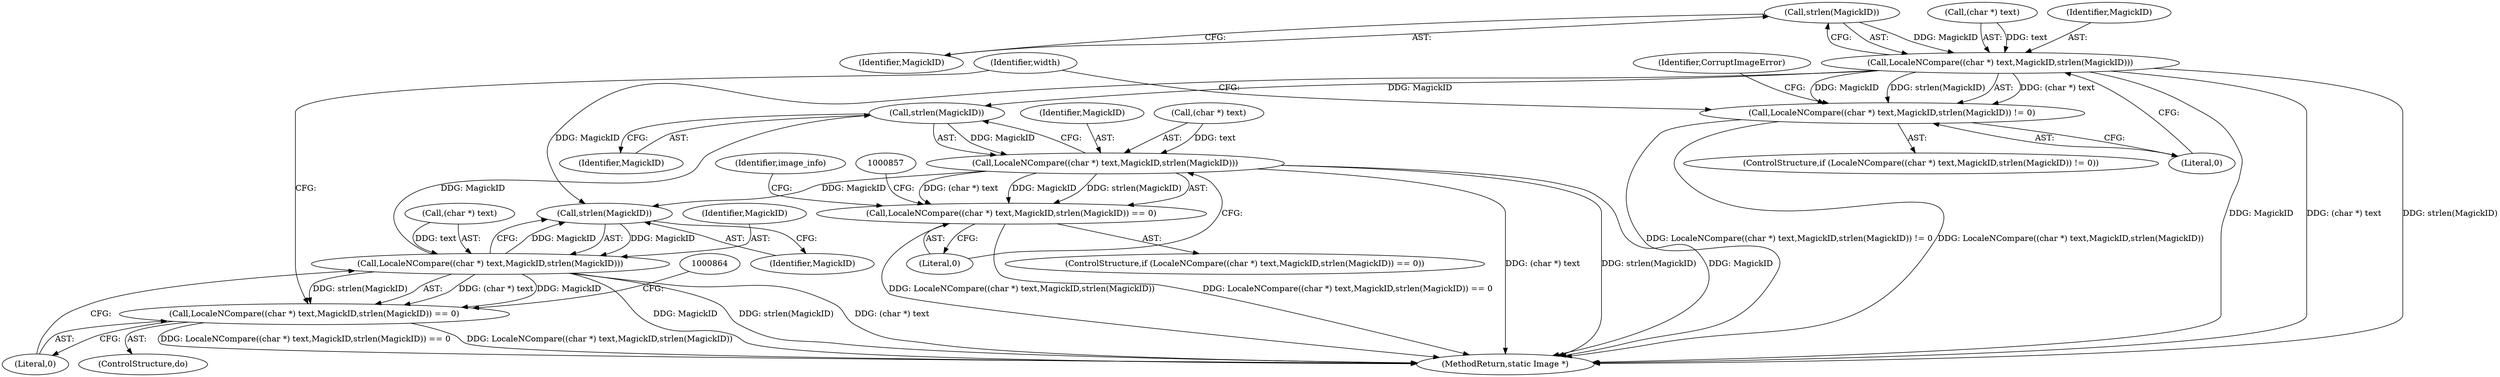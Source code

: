digraph "0_ImageMagick_48bcf7c39302cdf9b0d9202ad03bf1b95152c44d@API" {
"1000207" [label="(Call,strlen(MagickID))"];
"1000202" [label="(Call,LocaleNCompare((char *) text,MagickID,strlen(MagickID)))"];
"1000201" [label="(Call,LocaleNCompare((char *) text,MagickID,strlen(MagickID)) != 0)"];
"1000813" [label="(Call,strlen(MagickID))"];
"1000808" [label="(Call,LocaleNCompare((char *) text,MagickID,strlen(MagickID)))"];
"1000807" [label="(Call,LocaleNCompare((char *) text,MagickID,strlen(MagickID)) == 0)"];
"1000860" [label="(Call,strlen(MagickID))"];
"1000855" [label="(Call,LocaleNCompare((char *) text,MagickID,strlen(MagickID)))"];
"1000854" [label="(Call,LocaleNCompare((char *) text,MagickID,strlen(MagickID)) == 0)"];
"1000854" [label="(Call,LocaleNCompare((char *) text,MagickID,strlen(MagickID)) == 0)"];
"1000808" [label="(Call,LocaleNCompare((char *) text,MagickID,strlen(MagickID)))"];
"1000806" [label="(ControlStructure,if (LocaleNCompare((char *) text,MagickID,strlen(MagickID)) == 0))"];
"1000809" [label="(Call,(char *) text)"];
"1000203" [label="(Call,(char *) text)"];
"1000862" [label="(Literal,0)"];
"1000856" [label="(Call,(char *) text)"];
"1000815" [label="(Literal,0)"];
"1000216" [label="(Identifier,width)"];
"1000213" [label="(ControlStructure,do)"];
"1000861" [label="(Identifier,MagickID)"];
"1000202" [label="(Call,LocaleNCompare((char *) text,MagickID,strlen(MagickID)))"];
"1000813" [label="(Call,strlen(MagickID))"];
"1000870" [label="(MethodReturn,static Image *)"];
"1000812" [label="(Identifier,MagickID)"];
"1000201" [label="(Call,LocaleNCompare((char *) text,MagickID,strlen(MagickID)) != 0)"];
"1000807" [label="(Call,LocaleNCompare((char *) text,MagickID,strlen(MagickID)) == 0)"];
"1000855" [label="(Call,LocaleNCompare((char *) text,MagickID,strlen(MagickID)))"];
"1000860" [label="(Call,strlen(MagickID))"];
"1000814" [label="(Identifier,MagickID)"];
"1000818" [label="(Identifier,image_info)"];
"1000200" [label="(ControlStructure,if (LocaleNCompare((char *) text,MagickID,strlen(MagickID)) != 0))"];
"1000209" [label="(Literal,0)"];
"1000207" [label="(Call,strlen(MagickID))"];
"1000206" [label="(Identifier,MagickID)"];
"1000208" [label="(Identifier,MagickID)"];
"1000859" [label="(Identifier,MagickID)"];
"1000211" [label="(Identifier,CorruptImageError)"];
"1000207" -> "1000202"  [label="AST: "];
"1000207" -> "1000208"  [label="CFG: "];
"1000208" -> "1000207"  [label="AST: "];
"1000202" -> "1000207"  [label="CFG: "];
"1000207" -> "1000202"  [label="DDG: MagickID"];
"1000202" -> "1000201"  [label="AST: "];
"1000203" -> "1000202"  [label="AST: "];
"1000206" -> "1000202"  [label="AST: "];
"1000209" -> "1000202"  [label="CFG: "];
"1000202" -> "1000870"  [label="DDG: MagickID"];
"1000202" -> "1000870"  [label="DDG: (char *) text"];
"1000202" -> "1000870"  [label="DDG: strlen(MagickID)"];
"1000202" -> "1000201"  [label="DDG: (char *) text"];
"1000202" -> "1000201"  [label="DDG: MagickID"];
"1000202" -> "1000201"  [label="DDG: strlen(MagickID)"];
"1000203" -> "1000202"  [label="DDG: text"];
"1000202" -> "1000813"  [label="DDG: MagickID"];
"1000202" -> "1000860"  [label="DDG: MagickID"];
"1000201" -> "1000200"  [label="AST: "];
"1000201" -> "1000209"  [label="CFG: "];
"1000209" -> "1000201"  [label="AST: "];
"1000211" -> "1000201"  [label="CFG: "];
"1000216" -> "1000201"  [label="CFG: "];
"1000201" -> "1000870"  [label="DDG: LocaleNCompare((char *) text,MagickID,strlen(MagickID)) != 0"];
"1000201" -> "1000870"  [label="DDG: LocaleNCompare((char *) text,MagickID,strlen(MagickID))"];
"1000813" -> "1000808"  [label="AST: "];
"1000813" -> "1000814"  [label="CFG: "];
"1000814" -> "1000813"  [label="AST: "];
"1000808" -> "1000813"  [label="CFG: "];
"1000813" -> "1000808"  [label="DDG: MagickID"];
"1000855" -> "1000813"  [label="DDG: MagickID"];
"1000808" -> "1000807"  [label="AST: "];
"1000809" -> "1000808"  [label="AST: "];
"1000812" -> "1000808"  [label="AST: "];
"1000815" -> "1000808"  [label="CFG: "];
"1000808" -> "1000870"  [label="DDG: (char *) text"];
"1000808" -> "1000870"  [label="DDG: strlen(MagickID)"];
"1000808" -> "1000870"  [label="DDG: MagickID"];
"1000808" -> "1000807"  [label="DDG: (char *) text"];
"1000808" -> "1000807"  [label="DDG: MagickID"];
"1000808" -> "1000807"  [label="DDG: strlen(MagickID)"];
"1000809" -> "1000808"  [label="DDG: text"];
"1000808" -> "1000860"  [label="DDG: MagickID"];
"1000807" -> "1000806"  [label="AST: "];
"1000807" -> "1000815"  [label="CFG: "];
"1000815" -> "1000807"  [label="AST: "];
"1000857" -> "1000807"  [label="CFG: "];
"1000818" -> "1000807"  [label="CFG: "];
"1000807" -> "1000870"  [label="DDG: LocaleNCompare((char *) text,MagickID,strlen(MagickID)) == 0"];
"1000807" -> "1000870"  [label="DDG: LocaleNCompare((char *) text,MagickID,strlen(MagickID))"];
"1000860" -> "1000855"  [label="AST: "];
"1000860" -> "1000861"  [label="CFG: "];
"1000861" -> "1000860"  [label="AST: "];
"1000855" -> "1000860"  [label="CFG: "];
"1000860" -> "1000855"  [label="DDG: MagickID"];
"1000855" -> "1000860"  [label="DDG: MagickID"];
"1000855" -> "1000854"  [label="AST: "];
"1000856" -> "1000855"  [label="AST: "];
"1000859" -> "1000855"  [label="AST: "];
"1000862" -> "1000855"  [label="CFG: "];
"1000855" -> "1000870"  [label="DDG: MagickID"];
"1000855" -> "1000870"  [label="DDG: strlen(MagickID)"];
"1000855" -> "1000870"  [label="DDG: (char *) text"];
"1000855" -> "1000854"  [label="DDG: (char *) text"];
"1000855" -> "1000854"  [label="DDG: MagickID"];
"1000855" -> "1000854"  [label="DDG: strlen(MagickID)"];
"1000856" -> "1000855"  [label="DDG: text"];
"1000854" -> "1000213"  [label="AST: "];
"1000854" -> "1000862"  [label="CFG: "];
"1000862" -> "1000854"  [label="AST: "];
"1000216" -> "1000854"  [label="CFG: "];
"1000864" -> "1000854"  [label="CFG: "];
"1000854" -> "1000870"  [label="DDG: LocaleNCompare((char *) text,MagickID,strlen(MagickID))"];
"1000854" -> "1000870"  [label="DDG: LocaleNCompare((char *) text,MagickID,strlen(MagickID)) == 0"];
}
